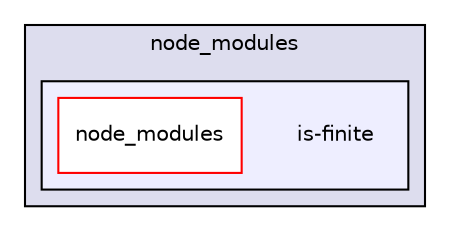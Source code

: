 digraph "gulp-src/node_modules/gulp-uglify/node_modules/gulp-util/node_modules/dateformat/node_modules/meow/node_modules/redent/node_modules/indent-string/node_modules/repeating/node_modules/is-finite" {
  compound=true
  node [ fontsize="10", fontname="Helvetica"];
  edge [ labelfontsize="10", labelfontname="Helvetica"];
  subgraph clusterdir_20656926a4f92e2c2fb98bf8f1902aac {
    graph [ bgcolor="#ddddee", pencolor="black", label="node_modules" fontname="Helvetica", fontsize="10", URL="dir_20656926a4f92e2c2fb98bf8f1902aac.html"]
  subgraph clusterdir_05221a7eb0513cb12d57004cdf5b2615 {
    graph [ bgcolor="#eeeeff", pencolor="black", label="" URL="dir_05221a7eb0513cb12d57004cdf5b2615.html"];
    dir_05221a7eb0513cb12d57004cdf5b2615 [shape=plaintext label="is-finite"];
    dir_fbf17d1a761c9d323ed53ea7e1fa22ba [shape=box label="node_modules" color="red" fillcolor="white" style="filled" URL="dir_fbf17d1a761c9d323ed53ea7e1fa22ba.html"];
  }
  }
}

